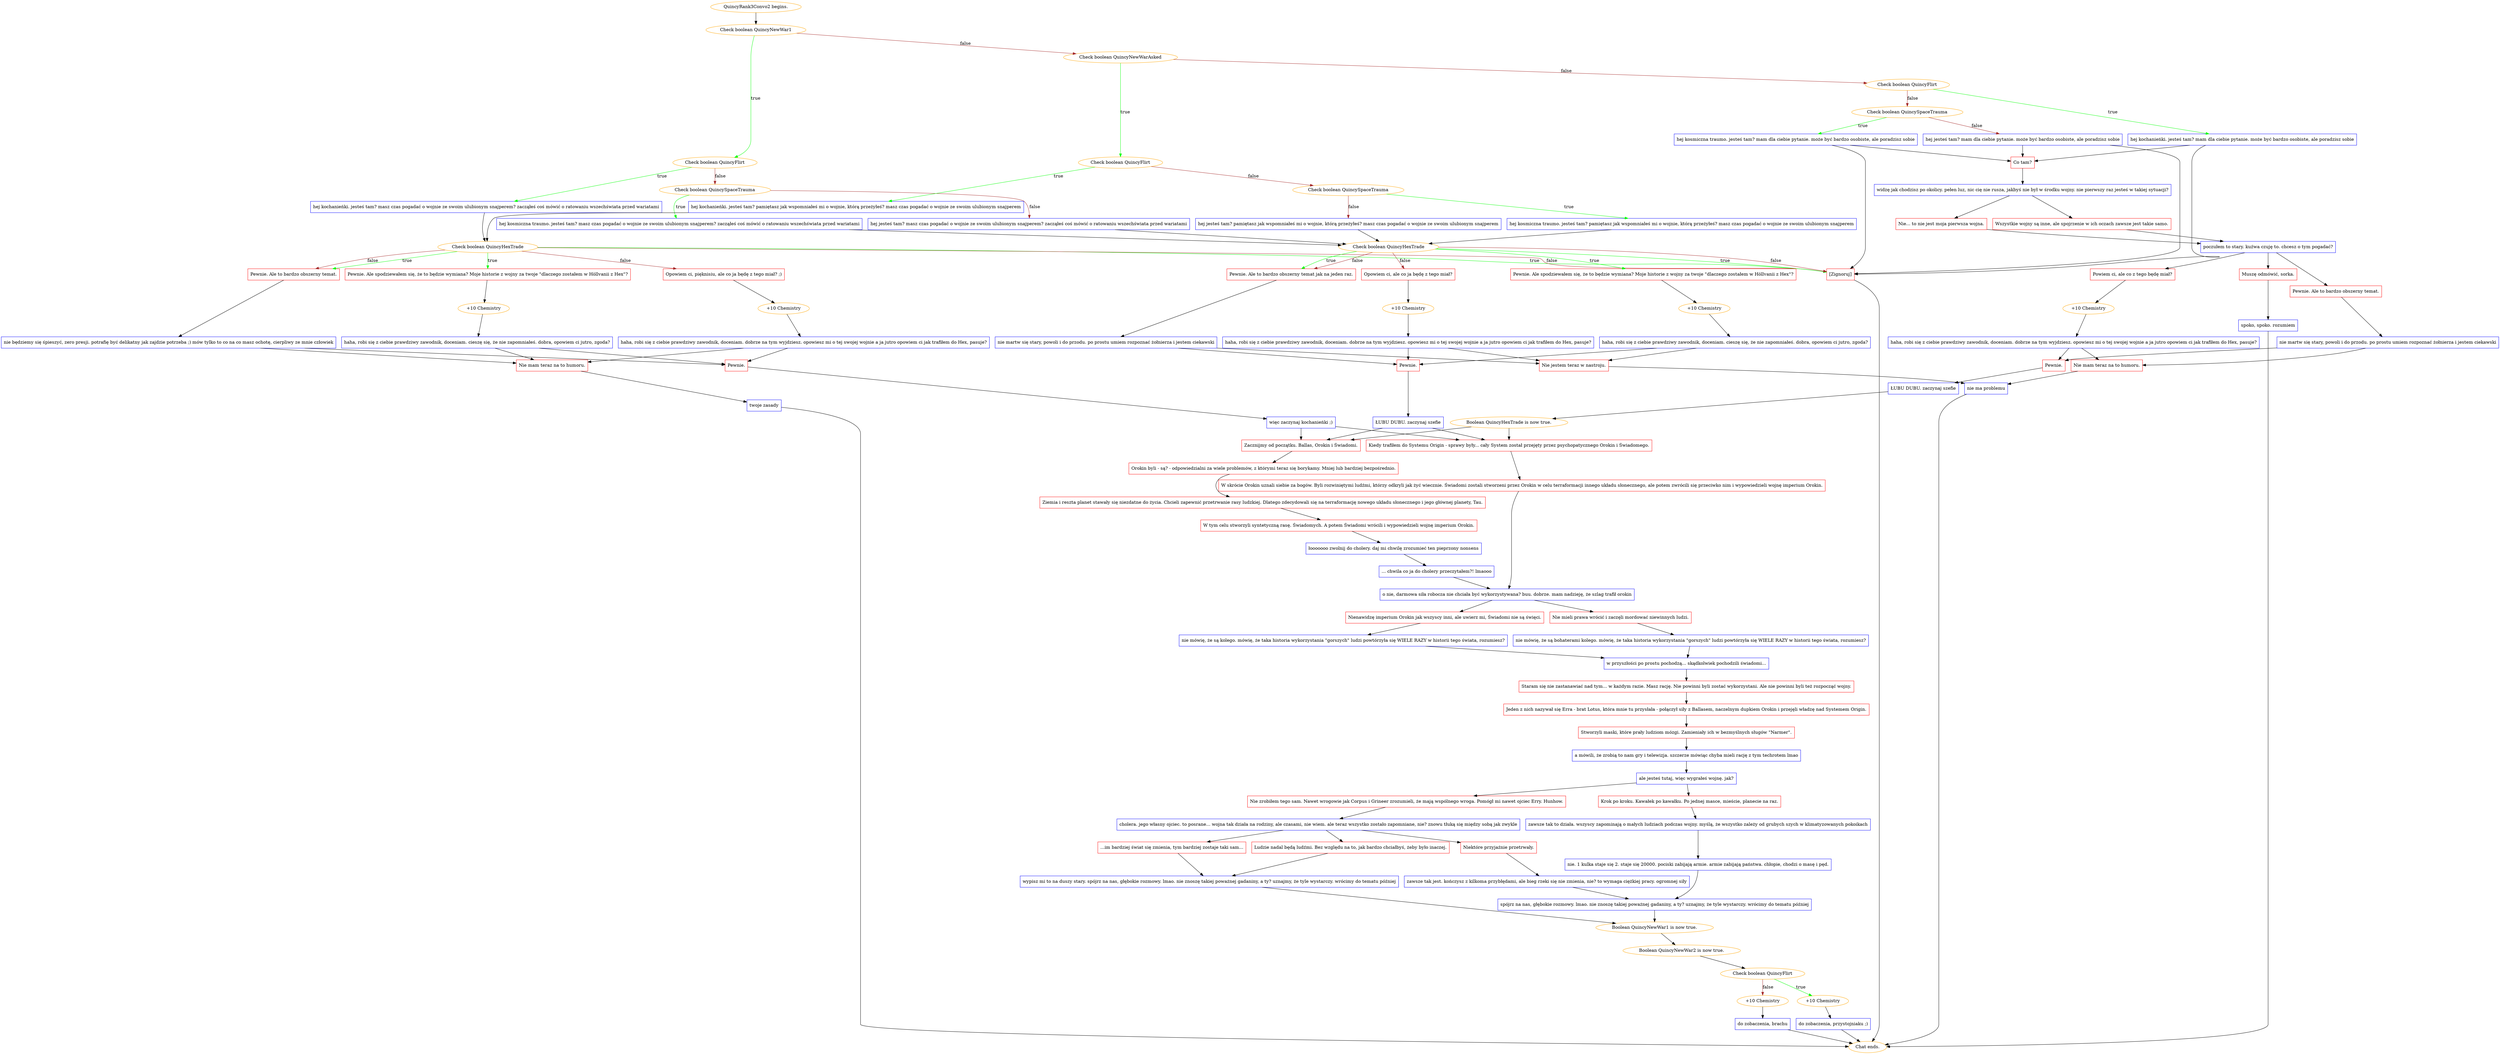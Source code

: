 digraph {
	"QuincyRank3Convo2 begins." [color=orange];
		"QuincyRank3Convo2 begins." -> j1227234177;
	j1227234177 [label="Check boolean QuincyNewWar1",color=orange];
		j1227234177 -> j3433158672 [label=true,color=green];
		j1227234177 -> j970692775 [label=false,color=brown];
	j3433158672 [label="Check boolean QuincyFlirt",color=orange];
		j3433158672 -> j992765717 [label=true,color=green];
		j3433158672 -> j3134332762 [label=false,color=brown];
	j970692775 [label="Check boolean QuincyNewWarAsked",color=orange];
		j970692775 -> j4151139557 [label=true,color=green];
		j970692775 -> j1584210937 [label=false,color=brown];
	j992765717 [label="hej kochanieńki. jesteś tam? masz czas pogadać o wojnie ze swoim ulubionym snajperem? zacząłeś coś mówić o ratowaniu wszechświata przed wariatami",shape=box,color=blue];
		j992765717 -> j2930633811;
	j3134332762 [label="Check boolean QuincySpaceTrauma",color=orange];
		j3134332762 -> j1405893779 [label=true,color=green];
		j3134332762 -> j1137990620 [label=false,color=brown];
	j4151139557 [label="Check boolean QuincyFlirt",color=orange];
		j4151139557 -> j2337827583 [label=true,color=green];
		j4151139557 -> j3134221175 [label=false,color=brown];
	j1584210937 [label="Check boolean QuincyFlirt",color=orange];
		j1584210937 -> j4043767487 [label=true,color=green];
		j1584210937 -> j2192536443 [label=false,color=brown];
	j2930633811 [label="Check boolean QuincyHexTrade",color=orange];
		j2930633811 -> j2544964768 [label=true,color=green];
		j2930633811 -> j536079503 [label=true,color=green];
		j2930633811 -> j3674632450 [label=true,color=green];
		j2930633811 -> j3929388234 [label=false,color=brown];
		j2930633811 -> j536079503 [label=false,color=brown];
		j2930633811 -> j3674632450 [label=false,color=brown];
	j1405893779 [label="hej kosmiczna traumo. jesteś tam? masz czas pogadać o wojnie ze swoim ulubionym snajperem? zacząłeś coś mówić o ratowaniu wszechświata przed wariatami",shape=box,color=blue];
		j1405893779 -> j3628214946;
	j1137990620 [label="hej jesteś tam? masz czas pogadać o wojnie ze swoim ulubionym snajperem? zacząłeś coś mówić o ratowaniu wszechświata przed wariatami",shape=box,color=blue];
		j1137990620 -> j3628214946;
	j2337827583 [label="hej kochanieńki. jesteś tam? pamiętasz jak wspomniałeś mi o wojnie, którą przeżyłeś? masz czas pogadać o wojnie ze swoim ulubionym snajperem",shape=box,color=blue];
		j2337827583 -> j2930633811;
	j3134221175 [label="Check boolean QuincySpaceTrauma",color=orange];
		j3134221175 -> j168974724 [label=true,color=green];
		j3134221175 -> j2090576012 [label=false,color=brown];
	j4043767487 [label="hej kochanieńki. jesteś tam? mam dla ciebie pytanie. może być bardzo osobiste, ale poradzisz sobie",shape=box,color=blue];
		j4043767487 -> j750816171;
		j4043767487 -> j3674632450;
	j2192536443 [label="Check boolean QuincySpaceTrauma",color=orange];
		j2192536443 -> j1953713933 [label=true,color=green];
		j2192536443 -> j1043863101 [label=false,color=brown];
	j2544964768 [label="Pewnie. Ale spodziewałem się, że to będzie wymiana? Moje historie z wojny za twoje \"dlaczego zostałem w Höllvanii z Hex\"?",shape=box,color=red];
		j2544964768 -> j2467779220;
	j536079503 [label="Pewnie. Ale to bardzo obszerny temat.",shape=box,color=red];
		j536079503 -> j2731562059;
	j3674632450 [label="[Zignoruj]",shape=box,color=red];
		j3674632450 -> "Chat ends.";
	j3929388234 [label="Opowiem ci, pięknisiu, ale co ja będę z tego miał? ;)",shape=box,color=red];
		j3929388234 -> j572704202;
	j3628214946 [label="Check boolean QuincyHexTrade",color=orange];
		j3628214946 -> j213745051 [label=true,color=green];
		j3628214946 -> j519560618 [label=true,color=green];
		j3628214946 -> j3674632450 [label=true,color=green];
		j3628214946 -> j1835507655 [label=false,color=brown];
		j3628214946 -> j519560618 [label=false,color=brown];
		j3628214946 -> j3674632450 [label=false,color=brown];
	j168974724 [label="hej kosmiczna traumo. jesteś tam? pamiętasz jak wspomniałeś mi o wojnie, którą przeżyłeś? masz czas pogadać o wojnie ze swoim ulubionym snajperem",shape=box,color=blue];
		j168974724 -> j3628214946;
	j2090576012 [label="hej jesteś tam? pamiętasz jak wspomniałeś mi o wojnie, którą przeżyłeś? masz czas pogadać o wojnie ze swoim ulubionym snajperem",shape=box,color=blue];
		j2090576012 -> j3628214946;
	j750816171 [label="Co tam?",shape=box,color=red];
		j750816171 -> j1844133516;
	j1953713933 [label="hej kosmiczna traumo. jesteś tam? mam dla ciebie pytanie. może być bardzo osobiste, ale poradzisz sobie",shape=box,color=blue];
		j1953713933 -> j750816171;
		j1953713933 -> j3674632450;
	j1043863101 [label="hej jesteś tam? mam dla ciebie pytanie. może być bardzo osobiste, ale poradzisz sobie",shape=box,color=blue];
		j1043863101 -> j750816171;
		j1043863101 -> j3674632450;
	j2467779220 [label="+10 Chemistry",color=orange];
		j2467779220 -> j2534153905;
	j2731562059 [label="nie będziemy się śpieszyć, zero presji. potrafię być delikatny jak zajdzie potrzeba ;) mów tylko to co na co masz ochotę, cierpliwy ze mnie człowiek",shape=box,color=blue];
		j2731562059 -> j1495473963;
		j2731562059 -> j2581852674;
	"Chat ends." [color=orange];
	j572704202 [label="+10 Chemistry",color=orange];
		j572704202 -> j532054787;
	j213745051 [label="Pewnie. Ale spodziewałem się, że to będzie wymiana? Moje historie z wojny za twoje \"dlaczego zostałem w Höllvanii z Hex\"?",shape=box,color=red];
		j213745051 -> j3039954997;
	j519560618 [label="Pewnie. Ale to bardzo obszerny temat jak na jeden raz.",shape=box,color=red];
		j519560618 -> j3951344343;
	j1835507655 [label="Opowiem ci, ale co ja będę z tego miał?",shape=box,color=red];
		j1835507655 -> j3450675364;
	j1844133516 [label="widzę jak chodzisz po okolicy. pełen luz, nic cię nie rusza, jakbyś nie był w środku wojny. nie pierwszy raz jesteś w takiej sytuacji?",shape=box,color=blue];
		j1844133516 -> j1408189105;
		j1844133516 -> j964941336;
	j2534153905 [label="haha, robi się z ciebie prawdziwy zawodnik, doceniam. cieszę się, że nie zapomniałeś. dobra, opowiem ci jutro, zgoda?",shape=box,color=blue];
		j2534153905 -> j1495473963;
		j2534153905 -> j2581852674;
	j1495473963 [label="Pewnie.",shape=box,color=red];
		j1495473963 -> j1524407220;
	j2581852674 [label="Nie mam teraz na to humoru.",shape=box,color=red];
		j2581852674 -> j980712253;
	j532054787 [label="haha, robi się z ciebie prawdziwy zawodnik, doceniam. dobrze na tym wyjdziesz. opowiesz mi o tej swojej wojnie a ja jutro opowiem ci jak trafiłem do Hex, pasuje?",shape=box,color=blue];
		j532054787 -> j1495473963;
		j532054787 -> j2581852674;
	j3039954997 [label="+10 Chemistry",color=orange];
		j3039954997 -> j2756217836;
	j3951344343 [label="nie martw się stary, powoli i do przodu. po prostu umiem rozpoznać żołnierza i jestem ciekawski",shape=box,color=blue];
		j3951344343 -> j1962224133;
		j3951344343 -> j2544283447;
	j3450675364 [label="+10 Chemistry",color=orange];
		j3450675364 -> j1899882741;
	j1408189105 [label="Nie... to nie jest moja pierwsza wojna.",shape=box,color=red];
		j1408189105 -> j272035517;
	j964941336 [label="Wszystkie wojny są inne, ale spojrzenie w ich oczach zawsze jest takie samo.",shape=box,color=red];
		j964941336 -> j272035517;
	j1524407220 [label="więc zaczynaj kochanieńki ;)",shape=box,color=blue];
		j1524407220 -> j3585032305;
		j1524407220 -> j1373401372;
	j980712253 [label="twoje zasady",shape=box,color=blue];
		j980712253 -> "Chat ends.";
	j2756217836 [label="haha, robi się z ciebie prawdziwy zawodnik, doceniam. cieszę się, że nie zapomniałeś. dobra, opowiem ci jutro, zgoda?",shape=box,color=blue];
		j2756217836 -> j1962224133;
		j2756217836 -> j2544283447;
	j1962224133 [label="Pewnie.",shape=box,color=red];
		j1962224133 -> j2559473578;
	j2544283447 [label="Nie jestem teraz w nastroju.",shape=box,color=red];
		j2544283447 -> j1776515638;
	j1899882741 [label="haha, robi się z ciebie prawdziwy zawodnik, doceniam. dobrze na tym wyjdziesz. opowiesz mi o tej swojej wojnie a ja jutro opowiem ci jak trafiłem do Hex, pasuje?",shape=box,color=blue];
		j1899882741 -> j1962224133;
		j1899882741 -> j2544283447;
	j272035517 [label="poczułem to stary. kuźwa czuję to. chcesz o tym pogadać?",shape=box,color=blue];
		j272035517 -> j1481916435;
		j272035517 -> j64107736;
		j272035517 -> j4081114554;
	j3585032305 [label="Kiedy trafiłem do Systemu Origin - sprawy były... cały System został przejęty przez psychopatycznego Orokin i Świadomego.",shape=box,color=red];
		j3585032305 -> j3853541590;
	j1373401372 [label="Zacznijmy od początku. Ballas, Orokin i Świadomi.",shape=box,color=red];
		j1373401372 -> j1027596717;
	j2559473578 [label="ŁUBU DUBU. zaczynaj szefie",shape=box,color=blue];
		j2559473578 -> j3585032305;
		j2559473578 -> j1373401372;
	j1776515638 [label="nie ma problemu",shape=box,color=blue];
		j1776515638 -> "Chat ends.";
	j1481916435 [label="Powiem ci, ale co z tego będę miał?",shape=box,color=red];
		j1481916435 -> j1994315012;
	j64107736 [label="Pewnie. Ale to bardzo obszerny temat.",shape=box,color=red];
		j64107736 -> j279073348;
	j4081114554 [label="Muszę odmówić, sorka.",shape=box,color=red];
		j4081114554 -> j3370019306;
	j3853541590 [label="W skrócie Orokin uznali siebie za bogów. Byli rozwiniętymi ludźmi, którzy odkryli jak żyć wiecznie. Świadomi zostali stworzeni przez Orokin w celu terraformacji innego układu słonecznego, ale potem zwrócili się przeciwko nim i wypowiedzieli wojnę imperium Orokin.",shape=box,color=red];
		j3853541590 -> j3350777431;
	j1027596717 [label="Orokin byli - są? - odpowiedzialni za wiele problemów, z którymi teraz się borykamy. Mniej lub bardziej bezpośrednio.",shape=box,color=red];
		j1027596717 -> j2335201332;
	j1994315012 [label="+10 Chemistry",color=orange];
		j1994315012 -> j3815154863;
	j279073348 [label="nie martw się stary, powoli i do przodu. po prostu umiem rozpoznać żołnierza i jestem ciekawski",shape=box,color=blue];
		j279073348 -> j1378947119;
		j279073348 -> j4286773419;
	j3370019306 [label="spoko, spoko. rozumiem",shape=box,color=blue];
		j3370019306 -> "Chat ends.";
	j3350777431 [label="o nie, darmowa siła robocza nie chciała być wykorzystywana? buu. dobrze. mam nadzieję, że szlag trafił orokin",shape=box,color=blue];
		j3350777431 -> j766425456;
		j3350777431 -> j2113205325;
	j2335201332 [label="Ziemia i reszta planet stawały się niezdatne do życia. Chcieli zapewnić przetrwanie rasy ludzkiej. Dlatego zdecydowali się na terraformację nowego układu słonecznego i jego głównej planety, Tau.",shape=box,color=red];
		j2335201332 -> j71670807;
	j3815154863 [label="haha, robi się z ciebie prawdziwy zawodnik, doceniam. dobrze na tym wyjdziesz. opowiesz mi o tej swojej wojnie a ja jutro opowiem ci jak trafiłem do Hex, pasuje?",shape=box,color=blue];
		j3815154863 -> j1378947119;
		j3815154863 -> j4286773419;
	j1378947119 [label="Pewnie.",shape=box,color=red];
		j1378947119 -> j1533796366;
	j4286773419 [label="Nie mam teraz na to humoru.",shape=box,color=red];
		j4286773419 -> j1776515638;
	j766425456 [label="Nie mieli prawa wrócić i zaczęli mordować niewinnych ludzi.",shape=box,color=red];
		j766425456 -> j3083699180;
	j2113205325 [label="Nienawidzę imperium Orokin jak wszyscy inni, ale uwierz mi, Świadomi nie są święci.",shape=box,color=red];
		j2113205325 -> j648212656;
	j71670807 [label="W tym celu stworzyli syntetyczną rasę. Świadomych. A potem Świadomi wrócili i wypowiedzieli wojnę imperium Orokin.",shape=box,color=red];
		j71670807 -> j1771806702;
	j1533796366 [label="ŁUBU DUBU. zaczynaj szefie",shape=box,color=blue];
		j1533796366 -> j1195954959;
	j3083699180 [label="nie mówię, że są bohaterami kolego. mówię, że taka historia wykorzystania \"gorszych\" ludzi powtórzyła się WIELE RAZY w historii tego świata, rozumiesz?",shape=box,color=blue];
		j3083699180 -> j870246207;
	j648212656 [label="nie mówię, że są kolego. mówię, że taka historia wykorzystania \"gorszych\" ludzi powtórzyła się WIELE RAZY w historii tego świata, rozumiesz?",shape=box,color=blue];
		j648212656 -> j870246207;
	j1771806702 [label="łooooooo zwolnij do cholery. daj mi chwilę zrozumieć ten pieprzony nonsens",shape=box,color=blue];
		j1771806702 -> j284269866;
	j1195954959 [label="Boolean QuincyHexTrade is now true.",color=orange];
		j1195954959 -> j1373401372;
		j1195954959 -> j3585032305;
	j870246207 [label="w przyszłości po prostu pochodzą... skądkolwiek pochodzili świadomi...",shape=box,color=blue];
		j870246207 -> j3416942698;
	j284269866 [label="... chwila co ja do cholery przeczytałem?! lmaooo",shape=box,color=blue];
		j284269866 -> j3350777431;
	j3416942698 [label="Staram się nie zastanawiać nad tym... w każdym razie. Masz rację. Nie powinni byli zostać wykorzystani. Ale nie powinni byli też rozpocząć wojny.",shape=box,color=red];
		j3416942698 -> j2427641289;
	j2427641289 [label="Jeden z nich nazywał się Erra - brat Lotus, która mnie tu przysłała - połączył siły z Ballasem, naczelnym dupkiem Orokin i przejęli władzę nad Systemem Origin.",shape=box,color=red];
		j2427641289 -> j3435092920;
	j3435092920 [label="Stworzyli maski, które prały ludziom mózgi. Zamieniały ich w bezmyślnych sługów \"Narmer\".",shape=box,color=red];
		j3435092920 -> j2105977722;
	j2105977722 [label="a mówili, że zrobią to nam gry i telewizja. szczerze mówiąc chyba mieli rację z tym techrotem lmao",shape=box,color=blue];
		j2105977722 -> j499306317;
	j499306317 [label="ale jesteś tutaj, więc wygrałeś wojnę. jak?",shape=box,color=blue];
		j499306317 -> j2049921652;
		j499306317 -> j3697702586;
	j2049921652 [label="Krok po kroku. Kawałek po kawałku. Po jednej masce, mieście, planecie na raz.",shape=box,color=red];
		j2049921652 -> j809457174;
	j3697702586 [label="Nie zrobiłem tego sam. Nawet wrogowie jak Corpus i Grineer zrozumieli, że mają wspólnego wroga. Pomógł mi nawet ojciec Erry. Hunhow.",shape=box,color=red];
		j3697702586 -> j3367122381;
	j809457174 [label="zawsze tak to działa. wszyscy zapominają o małych ludziach podczas wojny. myślą, że wszystko zależy od grubych szych w klimatyzowanych pokoikach",shape=box,color=blue];
		j809457174 -> j2458691178;
	j3367122381 [label="cholera. jego własny ojciec. to posrane... wojna tak działa na rodziny, ale czasami, nie wiem. ale teraz wszystko zostało zapomniane, nie? znowu tłuką się między sobą jak zwykle",shape=box,color=blue];
		j3367122381 -> j69722086;
		j3367122381 -> j77990193;
		j3367122381 -> j2674015428;
	j2458691178 [label="nie. 1 kulka staje się 2. staje się 20000. pociski zabijają armie. armie zabijają państwa. chłopie, chodzi o masę i pęd.",shape=box,color=blue];
		j2458691178 -> j2514521211;
	j69722086 [label="Niektóre przyjaźnie przetrwały.",shape=box,color=red];
		j69722086 -> j2505443696;
	j77990193 [label="...im bardziej świat się zmienia, tym bardziej zostaje taki sam...",shape=box,color=red];
		j77990193 -> j1629768694;
	j2674015428 [label="Ludzie nadal będą ludźmi. Bez względu na to, jak bardzo chciałbyś, żeby było inaczej.",shape=box,color=red];
		j2674015428 -> j1629768694;
	j2514521211 [label="spójrz na nas, głębokie rozmowy. lmao. nie znoszę takiej poważnej gadaniny, a ty? uznajmy, że tyle wystarczy. wrócimy do tematu później",shape=box,color=blue];
		j2514521211 -> j847916330;
	j2505443696 [label="zawsze tak jest. kończysz z kilkoma przybłędami, ale bieg rzeki się nie zmienia, nie? to wymaga ciężkiej pracy. ogromnej siły",shape=box,color=blue];
		j2505443696 -> j2514521211;
	j1629768694 [label="wypisz mi to na duszy stary. spójrz na nas, głębokie rozmowy. lmao. nie znoszę takiej poważnej gadaniny, a ty? uznajmy, że tyle wystarczy. wrócimy do tematu później",shape=box,color=blue];
		j1629768694 -> j847916330;
	j847916330 [label="Boolean QuincyNewWar1 is now true.",color=orange];
		j847916330 -> j59282138;
	j59282138 [label="Boolean QuincyNewWar2 is now true.",color=orange];
		j59282138 -> j1873488807;
	j1873488807 [label="Check boolean QuincyFlirt",color=orange];
		j1873488807 -> j1318041738 [label=true,color=green];
		j1873488807 -> j3629168054 [label=false,color=brown];
	j1318041738 [label="+10 Chemistry",color=orange];
		j1318041738 -> j4019105795;
	j3629168054 [label="+10 Chemistry",color=orange];
		j3629168054 -> j897500528;
	j4019105795 [label="do zobaczenia, przystojniaku ;)",shape=box,color=blue];
		j4019105795 -> "Chat ends.";
	j897500528 [label="do zobaczenia, brachu",shape=box,color=blue];
		j897500528 -> "Chat ends.";
}